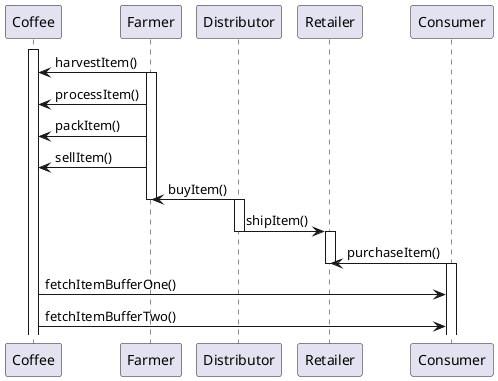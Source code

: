 @startuml Sequence Diagram
activate Coffee
Coffee <- Farmer : harvestItem()
activate Farmer
Coffee <- Farmer : processItem()
Coffee <- Farmer : packItem()
Coffee <- Farmer : sellItem()
Farmer <- Distributor : buyItem()
deactivate Farmer
activate Distributor
Distributor -> Retailer : shipItem()
deactivate Distributor
activate Retailer
Retailer <- Consumer : purchaseItem()
deactivate Retailer
activate Consumer
Coffee -> Consumer : fetchItemBufferOne()
Coffee -> Consumer : fetchItemBufferTwo()
@enduml
